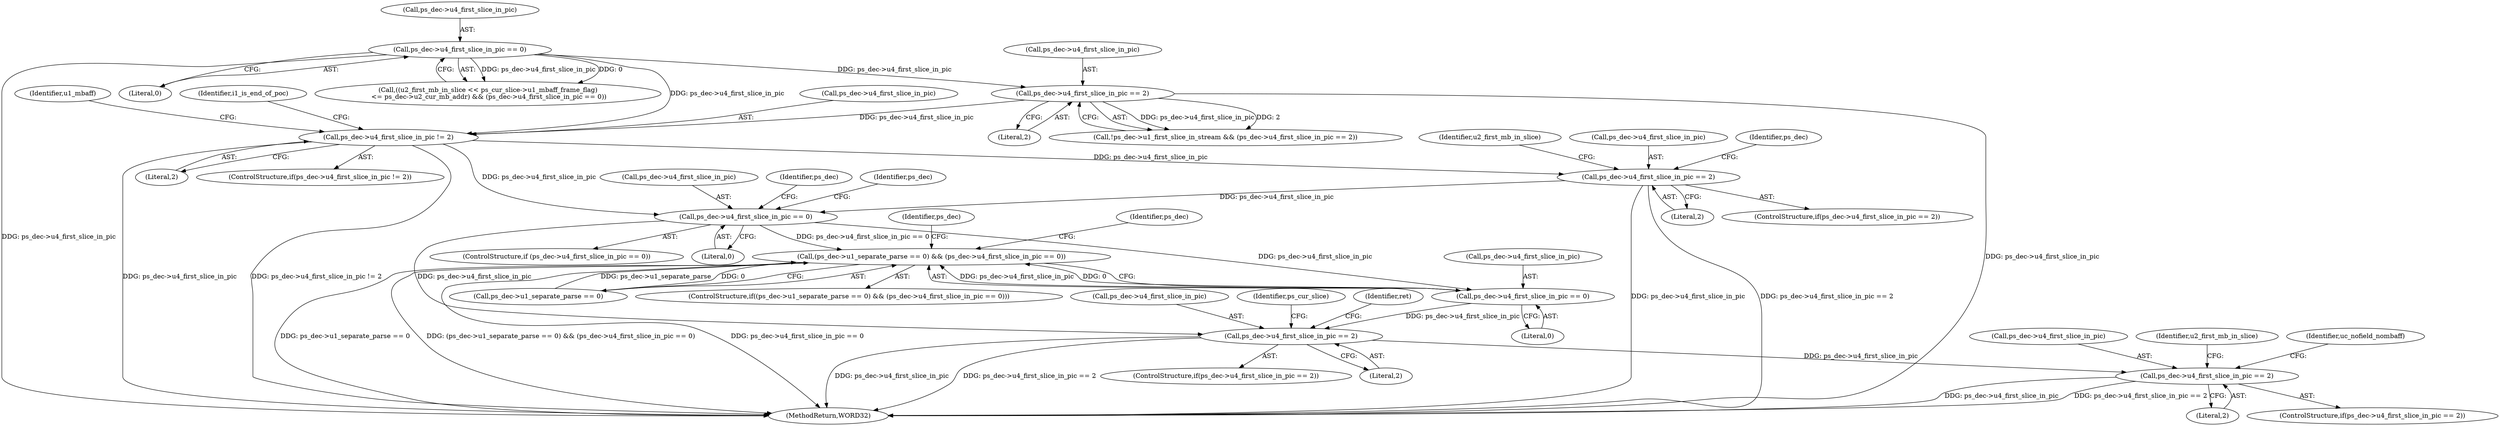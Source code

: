 digraph "0_Android_0b23c81c3dd9ec38f7e6806a3955fed1925541a0_2@pointer" {
"1000891" [label="(Call,ps_dec->u4_first_slice_in_pic != 2)"];
"1000258" [label="(Call,ps_dec->u4_first_slice_in_pic == 0)"];
"1000475" [label="(Call,ps_dec->u4_first_slice_in_pic == 2)"];
"1001026" [label="(Call,ps_dec->u4_first_slice_in_pic == 2)"];
"1001277" [label="(Call,ps_dec->u4_first_slice_in_pic == 0)"];
"1001292" [label="(Call,(ps_dec->u1_separate_parse == 0) && (ps_dec->u4_first_slice_in_pic == 0))"];
"1001298" [label="(Call,ps_dec->u4_first_slice_in_pic == 0)"];
"1001416" [label="(Call,ps_dec->u4_first_slice_in_pic == 2)"];
"1001635" [label="(Call,ps_dec->u4_first_slice_in_pic == 2)"];
"1001635" [label="(Call,ps_dec->u4_first_slice_in_pic == 2)"];
"1001026" [label="(Call,ps_dec->u4_first_slice_in_pic == 2)"];
"1001415" [label="(ControlStructure,if(ps_dec->u4_first_slice_in_pic == 2))"];
"1001777" [label="(Identifier,uc_nofield_nombaff)"];
"1002619" [label="(MethodReturn,WORD32)"];
"1001634" [label="(ControlStructure,if(ps_dec->u4_first_slice_in_pic == 2))"];
"1001295" [label="(Identifier,ps_dec)"];
"1000262" [label="(Literal,0)"];
"1001030" [label="(Literal,2)"];
"1001025" [label="(ControlStructure,if(ps_dec->u4_first_slice_in_pic == 2))"];
"1001034" [label="(Identifier,u2_first_mb_in_slice)"];
"1000892" [label="(Call,ps_dec->u4_first_slice_in_pic)"];
"1001278" [label="(Call,ps_dec->u4_first_slice_in_pic)"];
"1001423" [label="(Identifier,ret)"];
"1001299" [label="(Call,ps_dec->u4_first_slice_in_pic)"];
"1001291" [label="(ControlStructure,if((ps_dec->u1_separate_parse == 0) && (ps_dec->u4_first_slice_in_pic == 0)))"];
"1001302" [label="(Literal,0)"];
"1000925" [label="(Identifier,u1_mbaff)"];
"1000890" [label="(ControlStructure,if(ps_dec->u4_first_slice_in_pic != 2))"];
"1001285" [label="(Identifier,ps_dec)"];
"1001636" [label="(Call,ps_dec->u4_first_slice_in_pic)"];
"1001298" [label="(Call,ps_dec->u4_first_slice_in_pic == 0)"];
"1001277" [label="(Call,ps_dec->u4_first_slice_in_pic == 0)"];
"1001027" [label="(Call,ps_dec->u4_first_slice_in_pic)"];
"1000476" [label="(Call,ps_dec->u4_first_slice_in_pic)"];
"1000259" [label="(Call,ps_dec->u4_first_slice_in_pic)"];
"1001643" [label="(Identifier,u2_first_mb_in_slice)"];
"1001420" [label="(Literal,2)"];
"1001292" [label="(Call,(ps_dec->u1_separate_parse == 0) && (ps_dec->u4_first_slice_in_pic == 0))"];
"1001276" [label="(ControlStructure,if (ps_dec->u4_first_slice_in_pic == 0))"];
"1001293" [label="(Call,ps_dec->u1_separate_parse == 0)"];
"1001310" [label="(Identifier,ps_dec)"];
"1001417" [label="(Call,ps_dec->u4_first_slice_in_pic)"];
"1000475" [label="(Call,ps_dec->u4_first_slice_in_pic == 2)"];
"1000258" [label="(Call,ps_dec->u4_first_slice_in_pic == 0)"];
"1000470" [label="(Call,!ps_dec->u1_first_slice_in_stream && (ps_dec->u4_first_slice_in_pic == 2))"];
"1001105" [label="(Identifier,ps_dec)"];
"1001416" [label="(Call,ps_dec->u4_first_slice_in_pic == 2)"];
"1001306" [label="(Identifier,ps_dec)"];
"1000248" [label="(Call,((u2_first_mb_in_slice << ps_cur_slice->u1_mbaff_frame_flag)\n <= ps_dec->u2_cur_mb_addr) && (ps_dec->u4_first_slice_in_pic == 0))"];
"1000479" [label="(Literal,2)"];
"1001487" [label="(Identifier,ps_cur_slice)"];
"1000898" [label="(Identifier,i1_is_end_of_poc)"];
"1000895" [label="(Literal,2)"];
"1000891" [label="(Call,ps_dec->u4_first_slice_in_pic != 2)"];
"1001281" [label="(Literal,0)"];
"1001639" [label="(Literal,2)"];
"1000891" -> "1000890"  [label="AST: "];
"1000891" -> "1000895"  [label="CFG: "];
"1000892" -> "1000891"  [label="AST: "];
"1000895" -> "1000891"  [label="AST: "];
"1000898" -> "1000891"  [label="CFG: "];
"1000925" -> "1000891"  [label="CFG: "];
"1000891" -> "1002619"  [label="DDG: ps_dec->u4_first_slice_in_pic != 2"];
"1000891" -> "1002619"  [label="DDG: ps_dec->u4_first_slice_in_pic"];
"1000258" -> "1000891"  [label="DDG: ps_dec->u4_first_slice_in_pic"];
"1000475" -> "1000891"  [label="DDG: ps_dec->u4_first_slice_in_pic"];
"1000891" -> "1001026"  [label="DDG: ps_dec->u4_first_slice_in_pic"];
"1000891" -> "1001277"  [label="DDG: ps_dec->u4_first_slice_in_pic"];
"1000258" -> "1000248"  [label="AST: "];
"1000258" -> "1000262"  [label="CFG: "];
"1000259" -> "1000258"  [label="AST: "];
"1000262" -> "1000258"  [label="AST: "];
"1000248" -> "1000258"  [label="CFG: "];
"1000258" -> "1002619"  [label="DDG: ps_dec->u4_first_slice_in_pic"];
"1000258" -> "1000248"  [label="DDG: ps_dec->u4_first_slice_in_pic"];
"1000258" -> "1000248"  [label="DDG: 0"];
"1000258" -> "1000475"  [label="DDG: ps_dec->u4_first_slice_in_pic"];
"1000475" -> "1000470"  [label="AST: "];
"1000475" -> "1000479"  [label="CFG: "];
"1000476" -> "1000475"  [label="AST: "];
"1000479" -> "1000475"  [label="AST: "];
"1000470" -> "1000475"  [label="CFG: "];
"1000475" -> "1002619"  [label="DDG: ps_dec->u4_first_slice_in_pic"];
"1000475" -> "1000470"  [label="DDG: ps_dec->u4_first_slice_in_pic"];
"1000475" -> "1000470"  [label="DDG: 2"];
"1001026" -> "1001025"  [label="AST: "];
"1001026" -> "1001030"  [label="CFG: "];
"1001027" -> "1001026"  [label="AST: "];
"1001030" -> "1001026"  [label="AST: "];
"1001034" -> "1001026"  [label="CFG: "];
"1001105" -> "1001026"  [label="CFG: "];
"1001026" -> "1002619"  [label="DDG: ps_dec->u4_first_slice_in_pic == 2"];
"1001026" -> "1002619"  [label="DDG: ps_dec->u4_first_slice_in_pic"];
"1001026" -> "1001277"  [label="DDG: ps_dec->u4_first_slice_in_pic"];
"1001277" -> "1001276"  [label="AST: "];
"1001277" -> "1001281"  [label="CFG: "];
"1001278" -> "1001277"  [label="AST: "];
"1001281" -> "1001277"  [label="AST: "];
"1001285" -> "1001277"  [label="CFG: "];
"1001295" -> "1001277"  [label="CFG: "];
"1001277" -> "1001292"  [label="DDG: ps_dec->u4_first_slice_in_pic == 0"];
"1001277" -> "1001298"  [label="DDG: ps_dec->u4_first_slice_in_pic"];
"1001277" -> "1001416"  [label="DDG: ps_dec->u4_first_slice_in_pic"];
"1001292" -> "1001291"  [label="AST: "];
"1001292" -> "1001293"  [label="CFG: "];
"1001292" -> "1001298"  [label="CFG: "];
"1001293" -> "1001292"  [label="AST: "];
"1001298" -> "1001292"  [label="AST: "];
"1001306" -> "1001292"  [label="CFG: "];
"1001310" -> "1001292"  [label="CFG: "];
"1001292" -> "1002619"  [label="DDG: ps_dec->u1_separate_parse == 0"];
"1001292" -> "1002619"  [label="DDG: (ps_dec->u1_separate_parse == 0) && (ps_dec->u4_first_slice_in_pic == 0)"];
"1001292" -> "1002619"  [label="DDG: ps_dec->u4_first_slice_in_pic == 0"];
"1001293" -> "1001292"  [label="DDG: ps_dec->u1_separate_parse"];
"1001293" -> "1001292"  [label="DDG: 0"];
"1001298" -> "1001292"  [label="DDG: ps_dec->u4_first_slice_in_pic"];
"1001298" -> "1001292"  [label="DDG: 0"];
"1001298" -> "1001302"  [label="CFG: "];
"1001299" -> "1001298"  [label="AST: "];
"1001302" -> "1001298"  [label="AST: "];
"1001298" -> "1001416"  [label="DDG: ps_dec->u4_first_slice_in_pic"];
"1001416" -> "1001415"  [label="AST: "];
"1001416" -> "1001420"  [label="CFG: "];
"1001417" -> "1001416"  [label="AST: "];
"1001420" -> "1001416"  [label="AST: "];
"1001423" -> "1001416"  [label="CFG: "];
"1001487" -> "1001416"  [label="CFG: "];
"1001416" -> "1002619"  [label="DDG: ps_dec->u4_first_slice_in_pic"];
"1001416" -> "1002619"  [label="DDG: ps_dec->u4_first_slice_in_pic == 2"];
"1001416" -> "1001635"  [label="DDG: ps_dec->u4_first_slice_in_pic"];
"1001635" -> "1001634"  [label="AST: "];
"1001635" -> "1001639"  [label="CFG: "];
"1001636" -> "1001635"  [label="AST: "];
"1001639" -> "1001635"  [label="AST: "];
"1001643" -> "1001635"  [label="CFG: "];
"1001777" -> "1001635"  [label="CFG: "];
"1001635" -> "1002619"  [label="DDG: ps_dec->u4_first_slice_in_pic"];
"1001635" -> "1002619"  [label="DDG: ps_dec->u4_first_slice_in_pic == 2"];
}
